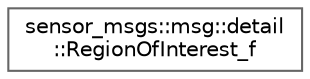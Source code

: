 digraph "类继承关系图"
{
 // INTERACTIVE_SVG=YES
 // LATEX_PDF_SIZE
  bgcolor="transparent";
  edge [fontname=Helvetica,fontsize=10,labelfontname=Helvetica,labelfontsize=10];
  node [fontname=Helvetica,fontsize=10,shape=box,height=0.2,width=0.4];
  rankdir="LR";
  Node0 [id="Node000000",label="sensor_msgs::msg::detail\l::RegionOfInterest_f",height=0.2,width=0.4,color="grey40", fillcolor="white", style="filled",URL="$d3/d66/structsensor__msgs_1_1msg_1_1detail_1_1RegionOfInterest__f.html",tooltip=" "];
}
